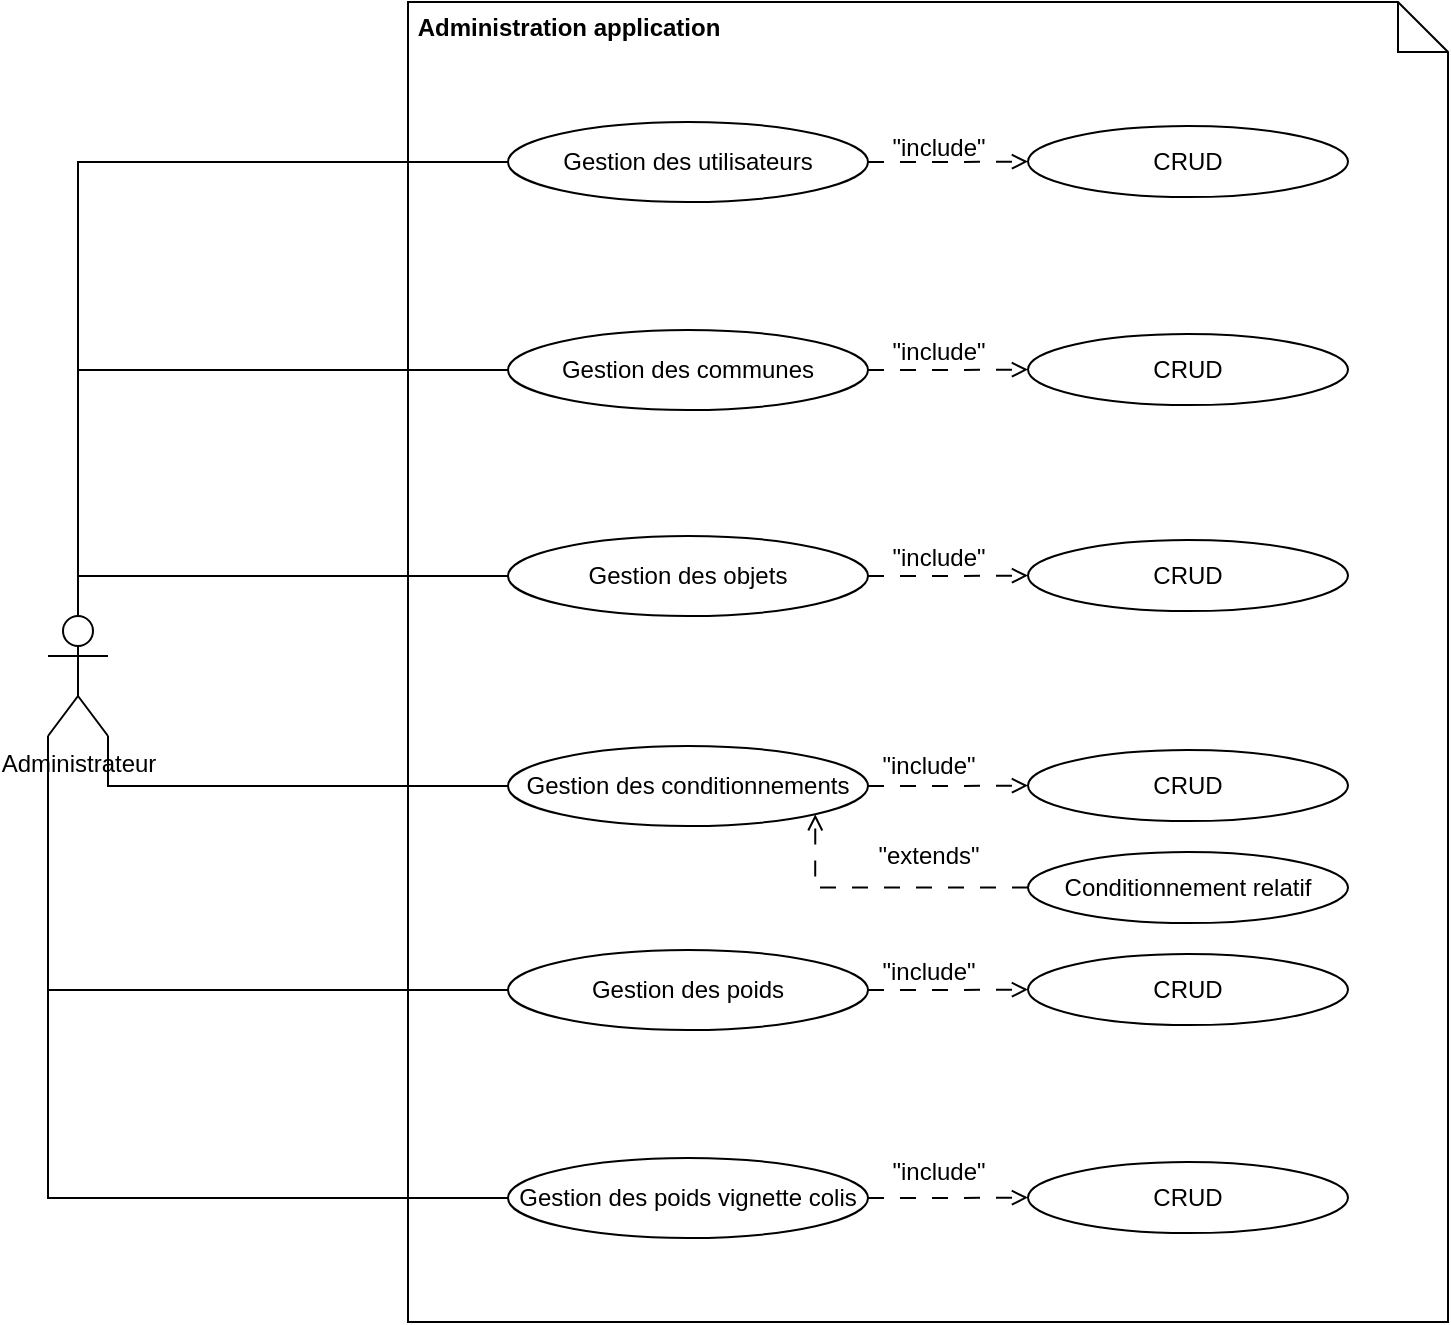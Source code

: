 <mxfile version="24.7.17" pages="5">
  <diagram name="Page-1" id="A6fxO8nMGiYBXIhexHVP">
    <mxGraphModel dx="1434" dy="836" grid="1" gridSize="10" guides="1" tooltips="1" connect="1" arrows="1" fold="1" page="1" pageScale="1" pageWidth="827" pageHeight="1169" math="0" shadow="0">
      <root>
        <mxCell id="0" />
        <mxCell id="1" parent="0" />
        <mxCell id="BUpcRMT3-mMZ47uBqzZ5-1" value="" style="shape=note2;boundedLbl=1;whiteSpace=wrap;html=1;size=25;verticalAlign=top;align=center;" vertex="1" parent="1">
          <mxGeometry x="280" y="70" width="520" height="660" as="geometry" />
        </mxCell>
        <mxCell id="BUpcRMT3-mMZ47uBqzZ5-2" value="Administrateur" style="shape=umlActor;verticalLabelPosition=bottom;verticalAlign=top;html=1;" vertex="1" parent="1">
          <mxGeometry x="100" y="377" width="30" height="60" as="geometry" />
        </mxCell>
        <mxCell id="BUpcRMT3-mMZ47uBqzZ5-10" value="" style="edgeStyle=orthogonalEdgeStyle;rounded=0;orthogonalLoop=1;jettySize=auto;html=1;dashed=1;dashPattern=8 8;endArrow=open;endFill=0;" edge="1" parent="1" source="BUpcRMT3-mMZ47uBqzZ5-3" target="BUpcRMT3-mMZ47uBqzZ5-9">
          <mxGeometry relative="1" as="geometry" />
        </mxCell>
        <mxCell id="BUpcRMT3-mMZ47uBqzZ5-3" value="Gestion des utilisateurs" style="ellipse;html=1;whiteSpace=wrap;" vertex="1" parent="1">
          <mxGeometry x="330" y="130" width="180" height="40" as="geometry" />
        </mxCell>
        <mxCell id="BUpcRMT3-mMZ47uBqzZ5-17" value="" style="edgeStyle=orthogonalEdgeStyle;rounded=0;orthogonalLoop=1;jettySize=auto;html=1;dashed=1;dashPattern=8 8;endArrow=open;endFill=0;" edge="1" parent="1" source="BUpcRMT3-mMZ47uBqzZ5-4" target="BUpcRMT3-mMZ47uBqzZ5-11">
          <mxGeometry relative="1" as="geometry" />
        </mxCell>
        <mxCell id="BUpcRMT3-mMZ47uBqzZ5-4" value="Gestion des communes" style="ellipse;html=1;whiteSpace=wrap;" vertex="1" parent="1">
          <mxGeometry x="330" y="234" width="180" height="40" as="geometry" />
        </mxCell>
        <mxCell id="BUpcRMT3-mMZ47uBqzZ5-18" value="" style="edgeStyle=orthogonalEdgeStyle;rounded=0;orthogonalLoop=1;jettySize=auto;html=1;dashed=1;dashPattern=8 8;endArrow=open;endFill=0;" edge="1" parent="1" source="BUpcRMT3-mMZ47uBqzZ5-5" target="BUpcRMT3-mMZ47uBqzZ5-12">
          <mxGeometry relative="1" as="geometry" />
        </mxCell>
        <mxCell id="BUpcRMT3-mMZ47uBqzZ5-5" value="Gestion des objets" style="ellipse;html=1;whiteSpace=wrap;" vertex="1" parent="1">
          <mxGeometry x="330" y="337" width="180" height="40" as="geometry" />
        </mxCell>
        <mxCell id="BUpcRMT3-mMZ47uBqzZ5-23" value="" style="edgeStyle=orthogonalEdgeStyle;rounded=0;orthogonalLoop=1;jettySize=auto;html=1;dashed=1;dashPattern=8 8;endArrow=open;endFill=0;" edge="1" parent="1" source="BUpcRMT3-mMZ47uBqzZ5-6" target="BUpcRMT3-mMZ47uBqzZ5-13">
          <mxGeometry relative="1" as="geometry" />
        </mxCell>
        <mxCell id="BUpcRMT3-mMZ47uBqzZ5-6" value="Gestion des conditionnements" style="ellipse;html=1;whiteSpace=wrap;" vertex="1" parent="1">
          <mxGeometry x="330" y="442" width="180" height="40" as="geometry" />
        </mxCell>
        <mxCell id="BUpcRMT3-mMZ47uBqzZ5-20" value="" style="edgeStyle=orthogonalEdgeStyle;rounded=0;orthogonalLoop=1;jettySize=auto;html=1;dashed=1;dashPattern=8 8;endArrow=open;endFill=0;" edge="1" parent="1" source="BUpcRMT3-mMZ47uBqzZ5-7" target="BUpcRMT3-mMZ47uBqzZ5-15">
          <mxGeometry relative="1" as="geometry" />
        </mxCell>
        <mxCell id="BUpcRMT3-mMZ47uBqzZ5-37" style="edgeStyle=orthogonalEdgeStyle;rounded=0;orthogonalLoop=1;jettySize=auto;html=1;exitX=0;exitY=0.5;exitDx=0;exitDy=0;endArrow=none;endFill=0;entryX=0;entryY=1;entryDx=0;entryDy=0;entryPerimeter=0;" edge="1" parent="1" source="BUpcRMT3-mMZ47uBqzZ5-7" target="BUpcRMT3-mMZ47uBqzZ5-2">
          <mxGeometry relative="1" as="geometry">
            <mxPoint x="50" y="420" as="targetPoint" />
          </mxGeometry>
        </mxCell>
        <mxCell id="BUpcRMT3-mMZ47uBqzZ5-7" value="Gestion des poids" style="ellipse;html=1;whiteSpace=wrap;" vertex="1" parent="1">
          <mxGeometry x="330" y="544" width="180" height="40" as="geometry" />
        </mxCell>
        <mxCell id="BUpcRMT3-mMZ47uBqzZ5-21" value="" style="edgeStyle=orthogonalEdgeStyle;rounded=0;orthogonalLoop=1;jettySize=auto;html=1;dashed=1;dashPattern=8 8;endArrow=open;endFill=0;" edge="1" parent="1" source="BUpcRMT3-mMZ47uBqzZ5-8" target="BUpcRMT3-mMZ47uBqzZ5-14">
          <mxGeometry relative="1" as="geometry" />
        </mxCell>
        <mxCell id="BUpcRMT3-mMZ47uBqzZ5-38" style="edgeStyle=orthogonalEdgeStyle;rounded=0;orthogonalLoop=1;jettySize=auto;html=1;exitX=0;exitY=0.5;exitDx=0;exitDy=0;endArrow=none;endFill=0;entryX=0;entryY=1;entryDx=0;entryDy=0;entryPerimeter=0;" edge="1" parent="1" source="BUpcRMT3-mMZ47uBqzZ5-8" target="BUpcRMT3-mMZ47uBqzZ5-2">
          <mxGeometry relative="1" as="geometry">
            <mxPoint x="50" y="420" as="targetPoint" />
          </mxGeometry>
        </mxCell>
        <mxCell id="BUpcRMT3-mMZ47uBqzZ5-8" value="Gestion des poids vignette colis" style="ellipse;html=1;whiteSpace=wrap;" vertex="1" parent="1">
          <mxGeometry x="330" y="648" width="180" height="40" as="geometry" />
        </mxCell>
        <mxCell id="BUpcRMT3-mMZ47uBqzZ5-9" value="CRUD" style="ellipse;html=1;whiteSpace=wrap;" vertex="1" parent="1">
          <mxGeometry x="590" y="132" width="160" height="35.56" as="geometry" />
        </mxCell>
        <mxCell id="BUpcRMT3-mMZ47uBqzZ5-11" value="CRUD" style="ellipse;html=1;whiteSpace=wrap;" vertex="1" parent="1">
          <mxGeometry x="590" y="236" width="160" height="35.56" as="geometry" />
        </mxCell>
        <mxCell id="BUpcRMT3-mMZ47uBqzZ5-12" value="CRUD" style="ellipse;html=1;whiteSpace=wrap;" vertex="1" parent="1">
          <mxGeometry x="590" y="339" width="160" height="35.56" as="geometry" />
        </mxCell>
        <mxCell id="BUpcRMT3-mMZ47uBqzZ5-13" value="CRUD" style="ellipse;html=1;whiteSpace=wrap;" vertex="1" parent="1">
          <mxGeometry x="590" y="444" width="160" height="35.56" as="geometry" />
        </mxCell>
        <mxCell id="BUpcRMT3-mMZ47uBqzZ5-14" value="CRUD" style="ellipse;html=1;whiteSpace=wrap;" vertex="1" parent="1">
          <mxGeometry x="590" y="650" width="160" height="35.56" as="geometry" />
        </mxCell>
        <mxCell id="BUpcRMT3-mMZ47uBqzZ5-15" value="CRUD" style="ellipse;html=1;whiteSpace=wrap;" vertex="1" parent="1">
          <mxGeometry x="590" y="546" width="160" height="35.56" as="geometry" />
        </mxCell>
        <mxCell id="BUpcRMT3-mMZ47uBqzZ5-25" style="edgeStyle=orthogonalEdgeStyle;rounded=0;orthogonalLoop=1;jettySize=auto;html=1;exitX=0;exitY=0.5;exitDx=0;exitDy=0;entryX=1;entryY=1;entryDx=0;entryDy=0;dashed=1;dashPattern=8 8;endArrow=open;endFill=0;" edge="1" parent="1" source="BUpcRMT3-mMZ47uBqzZ5-24" target="BUpcRMT3-mMZ47uBqzZ5-6">
          <mxGeometry relative="1" as="geometry" />
        </mxCell>
        <mxCell id="BUpcRMT3-mMZ47uBqzZ5-24" value="Conditionnement relatif" style="ellipse;html=1;whiteSpace=wrap;" vertex="1" parent="1">
          <mxGeometry x="590" y="495" width="160" height="35.56" as="geometry" />
        </mxCell>
        <mxCell id="BUpcRMT3-mMZ47uBqzZ5-27" style="edgeStyle=orthogonalEdgeStyle;rounded=0;orthogonalLoop=1;jettySize=auto;html=1;exitX=0;exitY=0.5;exitDx=0;exitDy=0;entryX=0.5;entryY=0;entryDx=0;entryDy=0;entryPerimeter=0;endArrow=none;endFill=0;" edge="1" parent="1" source="BUpcRMT3-mMZ47uBqzZ5-3" target="BUpcRMT3-mMZ47uBqzZ5-2">
          <mxGeometry relative="1" as="geometry" />
        </mxCell>
        <mxCell id="BUpcRMT3-mMZ47uBqzZ5-33" value="Administration application" style="text;align=center;fontStyle=1;verticalAlign=middle;spacingLeft=3;spacingRight=3;strokeColor=none;rotatable=0;points=[[0,0.5],[1,0.5]];portConstraint=eastwest;html=1;" vertex="1" parent="1">
          <mxGeometry x="320" y="70" width="80" height="26" as="geometry" />
        </mxCell>
        <mxCell id="BUpcRMT3-mMZ47uBqzZ5-34" style="edgeStyle=orthogonalEdgeStyle;rounded=0;orthogonalLoop=1;jettySize=auto;html=1;exitX=0;exitY=0.5;exitDx=0;exitDy=0;entryX=0.5;entryY=0;entryDx=0;entryDy=0;entryPerimeter=0;endArrow=none;endFill=0;" edge="1" parent="1" source="BUpcRMT3-mMZ47uBqzZ5-4" target="BUpcRMT3-mMZ47uBqzZ5-2">
          <mxGeometry relative="1" as="geometry" />
        </mxCell>
        <mxCell id="BUpcRMT3-mMZ47uBqzZ5-35" style="edgeStyle=orthogonalEdgeStyle;rounded=0;orthogonalLoop=1;jettySize=auto;html=1;entryX=0.5;entryY=0;entryDx=0;entryDy=0;entryPerimeter=0;endArrow=none;endFill=0;" edge="1" parent="1" source="BUpcRMT3-mMZ47uBqzZ5-5" target="BUpcRMT3-mMZ47uBqzZ5-2">
          <mxGeometry relative="1" as="geometry" />
        </mxCell>
        <mxCell id="BUpcRMT3-mMZ47uBqzZ5-36" style="edgeStyle=orthogonalEdgeStyle;rounded=0;orthogonalLoop=1;jettySize=auto;html=1;exitX=0;exitY=0.5;exitDx=0;exitDy=0;entryX=1;entryY=1;entryDx=0;entryDy=0;entryPerimeter=0;endArrow=none;endFill=0;" edge="1" parent="1" source="BUpcRMT3-mMZ47uBqzZ5-6" target="BUpcRMT3-mMZ47uBqzZ5-2">
          <mxGeometry relative="1" as="geometry" />
        </mxCell>
        <mxCell id="BUpcRMT3-mMZ47uBqzZ5-39" value="&quot;include&quot;" style="text;html=1;align=center;verticalAlign=middle;resizable=0;points=[];autosize=1;strokeColor=none;fillColor=none;" vertex="1" parent="1">
          <mxGeometry x="510" y="640" width="70" height="30" as="geometry" />
        </mxCell>
        <mxCell id="BUpcRMT3-mMZ47uBqzZ5-40" value="&quot;include&quot;" style="text;html=1;align=center;verticalAlign=middle;resizable=0;points=[];autosize=1;strokeColor=none;fillColor=none;" vertex="1" parent="1">
          <mxGeometry x="505" y="540" width="70" height="30" as="geometry" />
        </mxCell>
        <mxCell id="BUpcRMT3-mMZ47uBqzZ5-41" value="&quot;include&quot;" style="text;html=1;align=center;verticalAlign=middle;resizable=0;points=[];autosize=1;strokeColor=none;fillColor=none;" vertex="1" parent="1">
          <mxGeometry x="505" y="437" width="70" height="30" as="geometry" />
        </mxCell>
        <mxCell id="BUpcRMT3-mMZ47uBqzZ5-42" value="&quot;include&quot;" style="text;html=1;align=center;verticalAlign=middle;resizable=0;points=[];autosize=1;strokeColor=none;fillColor=none;" vertex="1" parent="1">
          <mxGeometry x="510" y="333" width="70" height="30" as="geometry" />
        </mxCell>
        <mxCell id="BUpcRMT3-mMZ47uBqzZ5-43" value="&quot;include&quot;" style="text;html=1;align=center;verticalAlign=middle;resizable=0;points=[];autosize=1;strokeColor=none;fillColor=none;" vertex="1" parent="1">
          <mxGeometry x="510" y="230" width="70" height="30" as="geometry" />
        </mxCell>
        <mxCell id="BUpcRMT3-mMZ47uBqzZ5-44" value="&quot;include&quot;" style="text;html=1;align=center;verticalAlign=middle;resizable=0;points=[];autosize=1;strokeColor=none;fillColor=none;" vertex="1" parent="1">
          <mxGeometry x="510" y="128" width="70" height="30" as="geometry" />
        </mxCell>
        <mxCell id="BUpcRMT3-mMZ47uBqzZ5-46" value="&quot;extends&quot;" style="text;html=1;align=center;verticalAlign=middle;resizable=0;points=[];autosize=1;strokeColor=none;fillColor=none;" vertex="1" parent="1">
          <mxGeometry x="505" y="482" width="70" height="30" as="geometry" />
        </mxCell>
      </root>
    </mxGraphModel>
  </diagram>
  <diagram name="Copie de Page-1" id="mbvuY50rhFzCrb7aTG36">
    <mxGraphModel dx="1434" dy="836" grid="1" gridSize="10" guides="1" tooltips="1" connect="1" arrows="1" fold="1" page="1" pageScale="1" pageWidth="827" pageHeight="1169" math="0" shadow="0">
      <root>
        <mxCell id="uGecBVHMwMAlW_Iuqn64-0" />
        <mxCell id="uGecBVHMwMAlW_Iuqn64-1" parent="uGecBVHMwMAlW_Iuqn64-0" />
        <mxCell id="uGecBVHMwMAlW_Iuqn64-2" value="" style="shape=note2;boundedLbl=1;whiteSpace=wrap;html=1;size=25;verticalAlign=top;align=center;" vertex="1" parent="uGecBVHMwMAlW_Iuqn64-1">
          <mxGeometry x="280" y="70" width="520" height="660" as="geometry" />
        </mxCell>
        <mxCell id="uGecBVHMwMAlW_Iuqn64-3" value="Opérateur de colis" style="shape=umlActor;verticalLabelPosition=bottom;verticalAlign=top;html=1;" vertex="1" parent="uGecBVHMwMAlW_Iuqn64-1">
          <mxGeometry x="100" y="377" width="30" height="60" as="geometry" />
        </mxCell>
        <mxCell id="uGecBVHMwMAlW_Iuqn64-5" value="Créer une commande" style="ellipse;html=1;whiteSpace=wrap;" vertex="1" parent="uGecBVHMwMAlW_Iuqn64-1">
          <mxGeometry x="330" y="130" width="180" height="40" as="geometry" />
        </mxCell>
        <mxCell id="uGecBVHMwMAlW_Iuqn64-7" value="Envoyer un mailing pour la commande" style="ellipse;html=1;whiteSpace=wrap;" vertex="1" parent="uGecBVHMwMAlW_Iuqn64-1">
          <mxGeometry x="330" y="258" width="280" height="40" as="geometry" />
        </mxCell>
        <mxCell id="uGecBVHMwMAlW_Iuqn64-13" style="edgeStyle=orthogonalEdgeStyle;rounded=0;orthogonalLoop=1;jettySize=auto;html=1;exitX=0;exitY=0.5;exitDx=0;exitDy=0;endArrow=none;endFill=0;entryX=0;entryY=1;entryDx=0;entryDy=0;entryPerimeter=0;" edge="1" parent="uGecBVHMwMAlW_Iuqn64-1" source="uGecBVHMwMAlW_Iuqn64-14" target="uGecBVHMwMAlW_Iuqn64-3">
          <mxGeometry relative="1" as="geometry">
            <mxPoint x="50" y="420" as="targetPoint" />
          </mxGeometry>
        </mxCell>
        <mxCell id="uGecBVHMwMAlW_Iuqn64-14" value="Déclencher une newsletter" style="ellipse;html=1;whiteSpace=wrap;" vertex="1" parent="uGecBVHMwMAlW_Iuqn64-1">
          <mxGeometry x="340" y="385" width="180" height="40" as="geometry" />
        </mxCell>
        <mxCell id="uGecBVHMwMAlW_Iuqn64-16" style="edgeStyle=orthogonalEdgeStyle;rounded=0;orthogonalLoop=1;jettySize=auto;html=1;exitX=0;exitY=0.5;exitDx=0;exitDy=0;endArrow=none;endFill=0;entryX=0;entryY=1;entryDx=0;entryDy=0;entryPerimeter=0;" edge="1" parent="uGecBVHMwMAlW_Iuqn64-1" source="uGecBVHMwMAlW_Iuqn64-17" target="uGecBVHMwMAlW_Iuqn64-3">
          <mxGeometry relative="1" as="geometry">
            <mxPoint x="50" y="420" as="targetPoint" />
          </mxGeometry>
        </mxCell>
        <mxCell id="uGecBVHMwMAlW_Iuqn64-17" value="Imprimer" style="ellipse;html=1;whiteSpace=wrap;" vertex="1" parent="uGecBVHMwMAlW_Iuqn64-1">
          <mxGeometry x="330" y="513" width="180" height="40" as="geometry" />
        </mxCell>
        <mxCell id="uGecBVHMwMAlW_Iuqn64-26" style="edgeStyle=orthogonalEdgeStyle;rounded=0;orthogonalLoop=1;jettySize=auto;html=1;exitX=0;exitY=0.5;exitDx=0;exitDy=0;entryX=0.5;entryY=0;entryDx=0;entryDy=0;entryPerimeter=0;endArrow=none;endFill=0;" edge="1" parent="uGecBVHMwMAlW_Iuqn64-1" source="uGecBVHMwMAlW_Iuqn64-5" target="uGecBVHMwMAlW_Iuqn64-3">
          <mxGeometry relative="1" as="geometry" />
        </mxCell>
        <mxCell id="uGecBVHMwMAlW_Iuqn64-27" value="Gestion des colis" style="text;align=center;fontStyle=1;verticalAlign=middle;spacingLeft=3;spacingRight=3;strokeColor=none;rotatable=0;points=[[0,0.5],[1,0.5]];portConstraint=eastwest;html=1;" vertex="1" parent="uGecBVHMwMAlW_Iuqn64-1">
          <mxGeometry x="280" y="70" width="120" height="26" as="geometry" />
        </mxCell>
        <mxCell id="uGecBVHMwMAlW_Iuqn64-28" style="edgeStyle=orthogonalEdgeStyle;rounded=0;orthogonalLoop=1;jettySize=auto;html=1;exitX=0;exitY=0.5;exitDx=0;exitDy=0;entryX=0.5;entryY=0;entryDx=0;entryDy=0;entryPerimeter=0;endArrow=none;endFill=0;" edge="1" parent="uGecBVHMwMAlW_Iuqn64-1" source="uGecBVHMwMAlW_Iuqn64-7" target="uGecBVHMwMAlW_Iuqn64-3">
          <mxGeometry relative="1" as="geometry" />
        </mxCell>
        <mxCell id="uP-cL31JxpyS1ht4BIBn-1" style="edgeStyle=orthogonalEdgeStyle;rounded=0;orthogonalLoop=1;jettySize=auto;html=1;exitX=0;exitY=0.5;exitDx=0;exitDy=0;endArrow=none;endFill=0;" edge="1" parent="uGecBVHMwMAlW_Iuqn64-1" source="uP-cL31JxpyS1ht4BIBn-0">
          <mxGeometry relative="1" as="geometry">
            <mxPoint x="100" y="440" as="targetPoint" />
          </mxGeometry>
        </mxCell>
        <mxCell id="uP-cL31JxpyS1ht4BIBn-0" value="Extraire statistiques" style="ellipse;html=1;whiteSpace=wrap;" vertex="1" parent="uGecBVHMwMAlW_Iuqn64-1">
          <mxGeometry x="330" y="640" width="180" height="40" as="geometry" />
        </mxCell>
      </root>
    </mxGraphModel>
  </diagram>
  <diagram name="Copie de Copie de Page-1" id="FNPOnt5blx3_fsRwRhU0">
    <mxGraphModel dx="1434" dy="836" grid="1" gridSize="10" guides="1" tooltips="1" connect="1" arrows="1" fold="1" page="1" pageScale="1" pageWidth="827" pageHeight="1169" math="0" shadow="0">
      <root>
        <mxCell id="5_2-crktR_azM_YP4GXR-0" />
        <mxCell id="5_2-crktR_azM_YP4GXR-1" parent="5_2-crktR_azM_YP4GXR-0" />
        <mxCell id="5_2-crktR_azM_YP4GXR-2" value="" style="shape=note2;boundedLbl=1;whiteSpace=wrap;html=1;size=25;verticalAlign=top;align=center;" vertex="1" parent="5_2-crktR_azM_YP4GXR-1">
          <mxGeometry x="280" y="70" width="520" height="660" as="geometry" />
        </mxCell>
        <mxCell id="5_2-crktR_azM_YP4GXR-3" value="Opérateur de stock&lt;div&gt;&lt;br&gt;&lt;/div&gt;" style="shape=umlActor;verticalLabelPosition=bottom;verticalAlign=top;html=1;" vertex="1" parent="5_2-crktR_azM_YP4GXR-1">
          <mxGeometry x="100" y="377" width="30" height="60" as="geometry" />
        </mxCell>
        <mxCell id="5_2-crktR_azM_YP4GXR-4" value="MAJ inventaire" style="ellipse;html=1;whiteSpace=wrap;" vertex="1" parent="5_2-crktR_azM_YP4GXR-1">
          <mxGeometry x="330" y="130" width="180" height="40" as="geometry" />
        </mxCell>
        <mxCell id="5_2-crktR_azM_YP4GXR-5" value="Gérer le stock" style="ellipse;html=1;whiteSpace=wrap;" vertex="1" parent="5_2-crktR_azM_YP4GXR-1">
          <mxGeometry x="330" y="258" width="170" height="40" as="geometry" />
        </mxCell>
        <mxCell id="5_2-crktR_azM_YP4GXR-8" style="edgeStyle=orthogonalEdgeStyle;rounded=0;orthogonalLoop=1;jettySize=auto;html=1;exitX=0;exitY=0.5;exitDx=0;exitDy=0;endArrow=none;endFill=0;entryX=0;entryY=1;entryDx=0;entryDy=0;entryPerimeter=0;" edge="1" parent="5_2-crktR_azM_YP4GXR-1" source="5_2-crktR_azM_YP4GXR-9" target="5_2-crktR_azM_YP4GXR-3">
          <mxGeometry relative="1" as="geometry">
            <mxPoint x="50" y="420" as="targetPoint" />
          </mxGeometry>
        </mxCell>
        <mxCell id="5_2-crktR_azM_YP4GXR-9" value="Imprimer" style="ellipse;html=1;whiteSpace=wrap;" vertex="1" parent="5_2-crktR_azM_YP4GXR-1">
          <mxGeometry x="330" y="513" width="180" height="40" as="geometry" />
        </mxCell>
        <mxCell id="5_2-crktR_azM_YP4GXR-10" style="edgeStyle=orthogonalEdgeStyle;rounded=0;orthogonalLoop=1;jettySize=auto;html=1;exitX=0;exitY=0.5;exitDx=0;exitDy=0;entryX=0.5;entryY=0;entryDx=0;entryDy=0;entryPerimeter=0;endArrow=none;endFill=0;" edge="1" parent="5_2-crktR_azM_YP4GXR-1" source="5_2-crktR_azM_YP4GXR-4" target="5_2-crktR_azM_YP4GXR-3">
          <mxGeometry relative="1" as="geometry" />
        </mxCell>
        <mxCell id="5_2-crktR_azM_YP4GXR-11" value="Gestion des stocks" style="text;align=center;fontStyle=1;verticalAlign=middle;spacingLeft=3;spacingRight=3;strokeColor=none;rotatable=0;points=[[0,0.5],[1,0.5]];portConstraint=eastwest;html=1;" vertex="1" parent="5_2-crktR_azM_YP4GXR-1">
          <mxGeometry x="280" y="70" width="120" height="26" as="geometry" />
        </mxCell>
        <mxCell id="5_2-crktR_azM_YP4GXR-12" style="edgeStyle=orthogonalEdgeStyle;rounded=0;orthogonalLoop=1;jettySize=auto;html=1;exitX=0;exitY=0.5;exitDx=0;exitDy=0;entryX=0.5;entryY=0;entryDx=0;entryDy=0;entryPerimeter=0;endArrow=none;endFill=0;" edge="1" parent="5_2-crktR_azM_YP4GXR-1" source="5_2-crktR_azM_YP4GXR-5" target="5_2-crktR_azM_YP4GXR-3">
          <mxGeometry relative="1" as="geometry" />
        </mxCell>
        <mxCell id="pxHDffQqo2XxCo_ukh8k-6" style="edgeStyle=orthogonalEdgeStyle;rounded=0;orthogonalLoop=1;jettySize=auto;html=1;exitX=0;exitY=0.5;exitDx=0;exitDy=0;entryX=1;entryY=0;entryDx=0;entryDy=0;endArrow=open;endFill=0;dashed=1;dashPattern=8 8;" edge="1" parent="5_2-crktR_azM_YP4GXR-1" source="pxHDffQqo2XxCo_ukh8k-1" target="5_2-crktR_azM_YP4GXR-5">
          <mxGeometry relative="1" as="geometry" />
        </mxCell>
        <mxCell id="pxHDffQqo2XxCo_ukh8k-1" value="MAJ auto des stocks" style="ellipse;html=1;whiteSpace=wrap;" vertex="1" parent="5_2-crktR_azM_YP4GXR-1">
          <mxGeometry x="600" y="210" width="180" height="40" as="geometry" />
        </mxCell>
        <mxCell id="pxHDffQqo2XxCo_ukh8k-7" style="edgeStyle=orthogonalEdgeStyle;rounded=0;orthogonalLoop=1;jettySize=auto;html=1;exitX=0;exitY=0.5;exitDx=0;exitDy=0;entryX=1;entryY=1;entryDx=0;entryDy=0;endArrow=open;endFill=0;dashed=1;dashPattern=8 8;" edge="1" parent="5_2-crktR_azM_YP4GXR-1" source="pxHDffQqo2XxCo_ukh8k-5" target="5_2-crktR_azM_YP4GXR-5">
          <mxGeometry relative="1" as="geometry" />
        </mxCell>
        <mxCell id="pxHDffQqo2XxCo_ukh8k-5" value="Création du stock&amp;nbsp;&lt;div&gt;(à partir du n-1)&lt;/div&gt;" style="ellipse;html=1;whiteSpace=wrap;" vertex="1" parent="5_2-crktR_azM_YP4GXR-1">
          <mxGeometry x="600" y="300" width="180" height="40" as="geometry" />
        </mxCell>
        <mxCell id="pxHDffQqo2XxCo_ukh8k-8" value="&quot;extends&quot;" style="text;html=1;align=center;verticalAlign=middle;resizable=0;points=[];autosize=1;strokeColor=none;fillColor=none;" vertex="1" parent="5_2-crktR_azM_YP4GXR-1">
          <mxGeometry x="500" y="208" width="70" height="30" as="geometry" />
        </mxCell>
        <mxCell id="lNcumj59_0nRotNCJDbh-0" value="&quot;extends&quot;" style="text;html=1;align=center;verticalAlign=middle;resizable=0;points=[];autosize=1;strokeColor=none;fillColor=none;" vertex="1" parent="5_2-crktR_azM_YP4GXR-1">
          <mxGeometry x="500" y="298" width="70" height="30" as="geometry" />
        </mxCell>
      </root>
    </mxGraphModel>
  </diagram>
  <diagram name="Copie de Copie de Copie de Page-1" id="TTHWZgx7nY0_svaYZACH">
    <mxGraphModel dx="1434" dy="836" grid="1" gridSize="10" guides="1" tooltips="1" connect="1" arrows="1" fold="1" page="1" pageScale="1" pageWidth="827" pageHeight="1169" math="0" shadow="0">
      <root>
        <mxCell id="s_mO6Sz8xHYAkjeG2no9-0" />
        <mxCell id="s_mO6Sz8xHYAkjeG2no9-1" parent="s_mO6Sz8xHYAkjeG2no9-0" />
        <mxCell id="Fg5JgcLPi2P1FkqBjn9c-14" style="edgeStyle=orthogonalEdgeStyle;rounded=0;orthogonalLoop=1;jettySize=auto;html=1;exitX=0;exitY=0;exitDx=520;exitDy=342.5;exitPerimeter=0;entryX=0;entryY=0.5;entryDx=0;entryDy=0;endArrow=none;endFill=0;" edge="1" parent="s_mO6Sz8xHYAkjeG2no9-1" source="s_mO6Sz8xHYAkjeG2no9-2" target="Fg5JgcLPi2P1FkqBjn9c-12">
          <mxGeometry relative="1" as="geometry" />
        </mxCell>
        <mxCell id="s_mO6Sz8xHYAkjeG2no9-2" value="" style="shape=note2;boundedLbl=1;whiteSpace=wrap;html=1;size=25;verticalAlign=top;align=center;" vertex="1" parent="s_mO6Sz8xHYAkjeG2no9-1">
          <mxGeometry x="280" y="70" width="520" height="660" as="geometry" />
        </mxCell>
        <mxCell id="s_mO6Sz8xHYAkjeG2no9-3" value="Opérateur de stock&lt;div&gt;&lt;br&gt;&lt;/div&gt;" style="shape=umlActor;verticalLabelPosition=bottom;verticalAlign=top;html=1;" vertex="1" parent="s_mO6Sz8xHYAkjeG2no9-1">
          <mxGeometry x="100" y="370" width="30" height="60" as="geometry" />
        </mxCell>
        <mxCell id="s_mO6Sz8xHYAkjeG2no9-9" value="Prologiciel" style="text;align=center;fontStyle=1;verticalAlign=middle;spacingLeft=3;spacingRight=3;strokeColor=none;rotatable=0;points=[[0,0.5],[1,0.5]];portConstraint=eastwest;html=1;" vertex="1" parent="s_mO6Sz8xHYAkjeG2no9-1">
          <mxGeometry x="280" y="70" width="120" height="26" as="geometry" />
        </mxCell>
        <mxCell id="Fg5JgcLPi2P1FkqBjn9c-0" value="&lt;div&gt;Opérateur de colis&lt;/div&gt;" style="shape=umlActor;verticalLabelPosition=bottom;verticalAlign=top;html=1;" vertex="1" parent="s_mO6Sz8xHYAkjeG2no9-1">
          <mxGeometry x="100" y="155" width="30" height="60" as="geometry" />
        </mxCell>
        <mxCell id="Fg5JgcLPi2P1FkqBjn9c-17" style="edgeStyle=orthogonalEdgeStyle;rounded=0;orthogonalLoop=1;jettySize=auto;html=1;exitX=1;exitY=0.333;exitDx=0;exitDy=0;exitPerimeter=0;endArrow=none;endFill=0;" edge="1" parent="s_mO6Sz8xHYAkjeG2no9-1" source="Fg5JgcLPi2P1FkqBjn9c-1" target="Fg5JgcLPi2P1FkqBjn9c-6">
          <mxGeometry relative="1" as="geometry" />
        </mxCell>
        <mxCell id="Fg5JgcLPi2P1FkqBjn9c-1" value="&lt;div&gt;Administrateur&lt;/div&gt;" style="shape=umlActor;verticalLabelPosition=bottom;verticalAlign=top;html=1;" vertex="1" parent="s_mO6Sz8xHYAkjeG2no9-1">
          <mxGeometry x="100" y="575" width="30" height="60" as="geometry" />
        </mxCell>
        <mxCell id="Fg5JgcLPi2P1FkqBjn9c-2" value="" style="shape=folder;fontStyle=1;spacingTop=10;tabWidth=110;tabHeight=20;tabPosition=left;html=1;whiteSpace=wrap;" vertex="1" parent="s_mO6Sz8xHYAkjeG2no9-1">
          <mxGeometry x="370" y="120" width="300" height="130" as="geometry" />
        </mxCell>
        <mxCell id="Fg5JgcLPi2P1FkqBjn9c-5" value="" style="shape=folder;fontStyle=1;spacingTop=10;tabWidth=110;tabHeight=20;tabPosition=left;html=1;whiteSpace=wrap;" vertex="1" parent="s_mO6Sz8xHYAkjeG2no9-1">
          <mxGeometry x="370" y="330" width="300" height="130" as="geometry" />
        </mxCell>
        <mxCell id="Fg5JgcLPi2P1FkqBjn9c-6" value="" style="shape=folder;fontStyle=1;spacingTop=10;tabWidth=150;tabHeight=20;tabPosition=left;html=1;whiteSpace=wrap;" vertex="1" parent="s_mO6Sz8xHYAkjeG2no9-1">
          <mxGeometry x="370" y="540" width="300" height="130" as="geometry" />
        </mxCell>
        <mxCell id="Fg5JgcLPi2P1FkqBjn9c-8" value="Gestion des colis" style="text;html=1;align=center;verticalAlign=middle;resizable=0;points=[];autosize=1;strokeColor=none;fillColor=none;" vertex="1" parent="s_mO6Sz8xHYAkjeG2no9-1">
          <mxGeometry x="370" y="116" width="110" height="30" as="geometry" />
        </mxCell>
        <mxCell id="Fg5JgcLPi2P1FkqBjn9c-9" value="Gestion des stocks" style="text;html=1;align=center;verticalAlign=middle;resizable=0;points=[];autosize=1;strokeColor=none;fillColor=none;" vertex="1" parent="s_mO6Sz8xHYAkjeG2no9-1">
          <mxGeometry x="365" y="326" width="120" height="30" as="geometry" />
        </mxCell>
        <mxCell id="Fg5JgcLPi2P1FkqBjn9c-10" value="Administration du système" style="text;html=1;align=center;verticalAlign=middle;resizable=0;points=[];autosize=1;strokeColor=none;fillColor=none;" vertex="1" parent="s_mO6Sz8xHYAkjeG2no9-1">
          <mxGeometry x="364" y="536" width="160" height="30" as="geometry" />
        </mxCell>
        <mxCell id="Fg5JgcLPi2P1FkqBjn9c-11" value="&lt;div&gt;Client&lt;/div&gt;" style="shape=umlActor;verticalLabelPosition=bottom;verticalAlign=top;html=1;" vertex="1" parent="s_mO6Sz8xHYAkjeG2no9-1">
          <mxGeometry x="1020" y="155" width="30" height="60" as="geometry" />
        </mxCell>
        <mxCell id="Fg5JgcLPi2P1FkqBjn9c-12" value="" style="shape=datastore;whiteSpace=wrap;html=1;" vertex="1" parent="s_mO6Sz8xHYAkjeG2no9-1">
          <mxGeometry x="980" y="460" width="60" height="60" as="geometry" />
        </mxCell>
        <mxCell id="Fg5JgcLPi2P1FkqBjn9c-13" value="BDD" style="text;html=1;align=center;verticalAlign=middle;resizable=0;points=[];autosize=1;strokeColor=none;fillColor=none;" vertex="1" parent="s_mO6Sz8xHYAkjeG2no9-1">
          <mxGeometry x="985" y="528" width="50" height="30" as="geometry" />
        </mxCell>
        <mxCell id="Fg5JgcLPi2P1FkqBjn9c-15" style="edgeStyle=orthogonalEdgeStyle;rounded=0;orthogonalLoop=1;jettySize=auto;html=1;exitX=1;exitY=0.333;exitDx=0;exitDy=0;exitPerimeter=0;entryX=0;entryY=0;entryDx=0;entryDy=75;entryPerimeter=0;endArrow=none;endFill=0;" edge="1" parent="s_mO6Sz8xHYAkjeG2no9-1" source="Fg5JgcLPi2P1FkqBjn9c-0" target="Fg5JgcLPi2P1FkqBjn9c-2">
          <mxGeometry relative="1" as="geometry" />
        </mxCell>
        <mxCell id="Fg5JgcLPi2P1FkqBjn9c-16" style="edgeStyle=orthogonalEdgeStyle;rounded=0;orthogonalLoop=1;jettySize=auto;html=1;exitX=1;exitY=0.333;exitDx=0;exitDy=0;exitPerimeter=0;entryX=0.01;entryY=0.523;entryDx=0;entryDy=0;entryPerimeter=0;endArrow=none;endFill=0;" edge="1" parent="s_mO6Sz8xHYAkjeG2no9-1" source="s_mO6Sz8xHYAkjeG2no9-3" target="Fg5JgcLPi2P1FkqBjn9c-5">
          <mxGeometry relative="1" as="geometry" />
        </mxCell>
        <mxCell id="Fg5JgcLPi2P1FkqBjn9c-18" style="edgeStyle=orthogonalEdgeStyle;rounded=0;orthogonalLoop=1;jettySize=auto;html=1;exitX=0;exitY=0;exitDx=300;exitDy=75;exitPerimeter=0;entryX=0;entryY=0.333;entryDx=0;entryDy=0;entryPerimeter=0;endArrow=none;endFill=0;" edge="1" parent="s_mO6Sz8xHYAkjeG2no9-1" source="Fg5JgcLPi2P1FkqBjn9c-2" target="Fg5JgcLPi2P1FkqBjn9c-11">
          <mxGeometry relative="1" as="geometry" />
        </mxCell>
        <mxCell id="Fg5JgcLPi2P1FkqBjn9c-19" value="Mailing" style="ellipse;whiteSpace=wrap;html=1;fillColor=#f8cecc;strokeColor=#b85450;dashed=1;dashPattern=12 12;" vertex="1" parent="s_mO6Sz8xHYAkjeG2no9-1">
          <mxGeometry x="820" y="130" width="80" height="30" as="geometry" />
        </mxCell>
      </root>
    </mxGraphModel>
  </diagram>
  <diagram name="Copie de Copie de Copie de Copie de Page-1" id="FSEl9NN9orwIT-dweTMR">
    <mxGraphModel dx="2049" dy="1194" grid="1" gridSize="10" guides="1" tooltips="1" connect="1" arrows="1" fold="1" page="1" pageScale="1" pageWidth="827" pageHeight="1169" math="0" shadow="0">
      <root>
        <mxCell id="Z11bBUoCJB3LvNpD5VHK-0" />
        <mxCell id="Z11bBUoCJB3LvNpD5VHK-1" parent="Z11bBUoCJB3LvNpD5VHK-0" />
        <mxCell id="Z11bBUoCJB3LvNpD5VHK-4" value="Opérateur de stock&lt;div&gt;&lt;br&gt;&lt;/div&gt;" style="shape=umlActor;verticalLabelPosition=bottom;verticalAlign=top;html=1;" vertex="1" parent="Z11bBUoCJB3LvNpD5VHK-1">
          <mxGeometry x="100" y="370" width="30" height="60" as="geometry" />
        </mxCell>
        <mxCell id="Z11bBUoCJB3LvNpD5VHK-6" value="&lt;div&gt;Opérateur de colis&lt;/div&gt;" style="shape=umlActor;verticalLabelPosition=bottom;verticalAlign=top;html=1;" vertex="1" parent="Z11bBUoCJB3LvNpD5VHK-1">
          <mxGeometry x="100" y="155" width="30" height="60" as="geometry" />
        </mxCell>
        <mxCell id="Z11bBUoCJB3LvNpD5VHK-8" value="&lt;div&gt;Administrateur&lt;/div&gt;" style="shape=umlActor;verticalLabelPosition=bottom;verticalAlign=top;html=1;" vertex="1" parent="Z11bBUoCJB3LvNpD5VHK-1">
          <mxGeometry x="100" y="575" width="30" height="60" as="geometry" />
        </mxCell>
        <mxCell id="mdfcOfeGeAd09ArQCIXG-2" style="edgeStyle=orthogonalEdgeStyle;rounded=0;orthogonalLoop=1;jettySize=auto;html=1;exitX=0;exitY=0;exitDx=300;exitDy=285;exitPerimeter=0;entryX=0;entryY=0.5;entryDx=0;entryDy=0;" edge="1" parent="Z11bBUoCJB3LvNpD5VHK-1" source="Z11bBUoCJB3LvNpD5VHK-11" target="Z11bBUoCJB3LvNpD5VHK-16">
          <mxGeometry relative="1" as="geometry" />
        </mxCell>
        <mxCell id="Z11bBUoCJB3LvNpD5VHK-11" value="" style="shape=folder;fontStyle=1;spacingTop=10;tabWidth=110;tabHeight=20;tabPosition=left;html=1;whiteSpace=wrap;" vertex="1" parent="Z11bBUoCJB3LvNpD5VHK-1">
          <mxGeometry x="370" y="120" width="300" height="550" as="geometry" />
        </mxCell>
        <mxCell id="Z11bBUoCJB3LvNpD5VHK-12" value="Prologiciel" style="text;html=1;align=center;verticalAlign=middle;resizable=0;points=[];autosize=1;strokeColor=none;fillColor=none;" vertex="1" parent="Z11bBUoCJB3LvNpD5VHK-1">
          <mxGeometry x="385" y="116" width="80" height="30" as="geometry" />
        </mxCell>
        <mxCell id="Z11bBUoCJB3LvNpD5VHK-15" value="&lt;div&gt;Client&lt;/div&gt;" style="shape=umlActor;verticalLabelPosition=bottom;verticalAlign=top;html=1;" vertex="1" parent="Z11bBUoCJB3LvNpD5VHK-1">
          <mxGeometry x="890" y="155" width="30" height="60" as="geometry" />
        </mxCell>
        <mxCell id="Z11bBUoCJB3LvNpD5VHK-16" value="" style="shape=datastore;whiteSpace=wrap;html=1;" vertex="1" parent="Z11bBUoCJB3LvNpD5VHK-1">
          <mxGeometry x="850" y="460" width="60" height="60" as="geometry" />
        </mxCell>
        <mxCell id="Z11bBUoCJB3LvNpD5VHK-17" value="BDD" style="text;html=1;align=center;verticalAlign=middle;resizable=0;points=[];autosize=1;strokeColor=none;fillColor=none;" vertex="1" parent="Z11bBUoCJB3LvNpD5VHK-1">
          <mxGeometry x="855" y="528" width="50" height="30" as="geometry" />
        </mxCell>
        <mxCell id="Z11bBUoCJB3LvNpD5VHK-21" value="Mailing" style="ellipse;whiteSpace=wrap;html=1;fillColor=#f8cecc;strokeColor=#b85450;dashed=1;dashPattern=12 12;" vertex="1" parent="Z11bBUoCJB3LvNpD5VHK-1">
          <mxGeometry x="680" y="230" width="80" height="30" as="geometry" />
        </mxCell>
        <mxCell id="mdfcOfeGeAd09ArQCIXG-1" style="edgeStyle=orthogonalEdgeStyle;rounded=0;orthogonalLoop=1;jettySize=auto;html=1;exitX=0;exitY=0;exitDx=300;exitDy=152.5;exitPerimeter=0;entryX=0;entryY=0.333;entryDx=0;entryDy=0;entryPerimeter=0;" edge="1" parent="Z11bBUoCJB3LvNpD5VHK-1" source="Z11bBUoCJB3LvNpD5VHK-11" target="Z11bBUoCJB3LvNpD5VHK-15">
          <mxGeometry relative="1" as="geometry" />
        </mxCell>
        <mxCell id="mdfcOfeGeAd09ArQCIXG-3" style="edgeStyle=orthogonalEdgeStyle;rounded=0;orthogonalLoop=1;jettySize=auto;html=1;exitX=1;exitY=0.333;exitDx=0;exitDy=0;exitPerimeter=0;entryX=0;entryY=0;entryDx=0;entryDy=152.5;entryPerimeter=0;" edge="1" parent="Z11bBUoCJB3LvNpD5VHK-1" source="Z11bBUoCJB3LvNpD5VHK-6" target="Z11bBUoCJB3LvNpD5VHK-11">
          <mxGeometry relative="1" as="geometry" />
        </mxCell>
        <mxCell id="mdfcOfeGeAd09ArQCIXG-4" style="edgeStyle=orthogonalEdgeStyle;rounded=0;orthogonalLoop=1;jettySize=auto;html=1;exitX=1;exitY=0.333;exitDx=0;exitDy=0;exitPerimeter=0;entryX=0;entryY=0;entryDx=0;entryDy=285;entryPerimeter=0;" edge="1" parent="Z11bBUoCJB3LvNpD5VHK-1" source="Z11bBUoCJB3LvNpD5VHK-4" target="Z11bBUoCJB3LvNpD5VHK-11">
          <mxGeometry relative="1" as="geometry" />
        </mxCell>
        <mxCell id="mdfcOfeGeAd09ArQCIXG-5" style="edgeStyle=orthogonalEdgeStyle;rounded=0;orthogonalLoop=1;jettySize=auto;html=1;exitX=1;exitY=0.333;exitDx=0;exitDy=0;exitPerimeter=0;entryX=0;entryY=0;entryDx=0;entryDy=417.5;entryPerimeter=0;" edge="1" parent="Z11bBUoCJB3LvNpD5VHK-1" source="Z11bBUoCJB3LvNpD5VHK-8" target="Z11bBUoCJB3LvNpD5VHK-11">
          <mxGeometry relative="1" as="geometry" />
        </mxCell>
        <mxCell id="mdfcOfeGeAd09ArQCIXG-6" value="CRUD" style="ellipse;whiteSpace=wrap;html=1;fillColor=#f8cecc;strokeColor=#b85450;dashed=1;dashPattern=12 12;" vertex="1" parent="Z11bBUoCJB3LvNpD5VHK-1">
          <mxGeometry x="680" y="410" width="80" height="30" as="geometry" />
        </mxCell>
        <mxCell id="mdfcOfeGeAd09ArQCIXG-7" value="Saisie" style="ellipse;whiteSpace=wrap;html=1;fillColor=#f8cecc;strokeColor=#b85450;dashed=1;dashPattern=12 12;" vertex="1" parent="Z11bBUoCJB3LvNpD5VHK-1">
          <mxGeometry x="140" y="558" width="80" height="30" as="geometry" />
        </mxCell>
        <mxCell id="mdfcOfeGeAd09ArQCIXG-8" value="Saisie" style="ellipse;whiteSpace=wrap;html=1;fillColor=#f8cecc;strokeColor=#b85450;dashed=1;dashPattern=12 12;" vertex="1" parent="Z11bBUoCJB3LvNpD5VHK-1">
          <mxGeometry x="140" y="350" width="80" height="30" as="geometry" />
        </mxCell>
        <mxCell id="mdfcOfeGeAd09ArQCIXG-9" value="Saisie" style="ellipse;whiteSpace=wrap;html=1;fillColor=#f8cecc;strokeColor=#b85450;dashed=1;dashPattern=12 12;" vertex="1" parent="Z11bBUoCJB3LvNpD5VHK-1">
          <mxGeometry x="140" y="140" width="80" height="30" as="geometry" />
        </mxCell>
        <mxCell id="mdfcOfeGeAd09ArQCIXG-10" value="&lt;b&gt;Opérateur de colis&lt;/b&gt;&lt;div&gt;&lt;br&gt;&lt;/div&gt;&lt;div&gt;gestion de commandes&lt;/div&gt;&lt;div&gt;gère le mailing&lt;/div&gt;&lt;div&gt;extrait des statistiques&lt;/div&gt;&lt;div&gt;gère les impressions&lt;/div&gt;" style="rounded=0;whiteSpace=wrap;html=1;" vertex="1" parent="Z11bBUoCJB3LvNpD5VHK-1">
          <mxGeometry x="70" y="700" width="170" height="150" as="geometry" />
        </mxCell>
        <mxCell id="mdfcOfeGeAd09ArQCIXG-11" value="&lt;b&gt;Opérateur de stock&lt;/b&gt;&lt;div&gt;&lt;br&gt;&lt;/div&gt;&lt;div&gt;gère l&#39;inventaire&lt;/div&gt;&lt;div&gt;gère les stocks&lt;/div&gt;&lt;div&gt;gère les impressions&lt;/div&gt;" style="rounded=0;whiteSpace=wrap;html=1;" vertex="1" parent="Z11bBUoCJB3LvNpD5VHK-1">
          <mxGeometry x="260" y="700" width="170" height="150" as="geometry" />
        </mxCell>
        <mxCell id="mdfcOfeGeAd09ArQCIXG-12" value="&lt;b&gt;Administrateur&lt;/b&gt;&lt;div&gt;&lt;br&gt;&lt;/div&gt;&lt;div&gt;gère les utilisateurs, les objets, les conditionnements, les poids, les vignettes, les commandes&lt;/div&gt;&lt;div&gt;gère la configuration du système&lt;/div&gt;&lt;div&gt;administre la base de données&lt;/div&gt;" style="rounded=0;whiteSpace=wrap;html=1;" vertex="1" parent="Z11bBUoCJB3LvNpD5VHK-1">
          <mxGeometry x="450" y="700" width="260" height="150" as="geometry" />
        </mxCell>
        <mxCell id="mdfcOfeGeAd09ArQCIXG-13" value="&lt;b&gt;Commande&lt;/b&gt;&lt;div&gt;&lt;br&gt;&lt;/div&gt;&lt;div&gt;paiement&lt;/div&gt;&lt;div&gt;point de fidélité&lt;/div&gt;&lt;div&gt;cadeaux&lt;/div&gt;" style="rounded=0;whiteSpace=wrap;html=1;" vertex="1" parent="Z11bBUoCJB3LvNpD5VHK-1">
          <mxGeometry x="790" y="700" width="170" height="150" as="geometry" />
        </mxCell>
      </root>
    </mxGraphModel>
  </diagram>
</mxfile>
